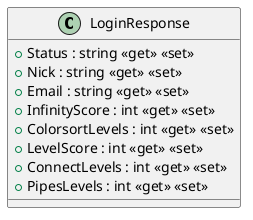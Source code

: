 @startuml
class LoginResponse {
    + Status : string <<get>> <<set>>
    + Nick : string <<get>> <<set>>
    + Email : string <<get>> <<set>>
    + InfinityScore : int <<get>> <<set>>
    + ColorsortLevels : int <<get>> <<set>>
    + LevelScore : int <<get>> <<set>>
    + ConnectLevels : int <<get>> <<set>>
    + PipesLevels : int <<get>> <<set>>
}
@enduml
